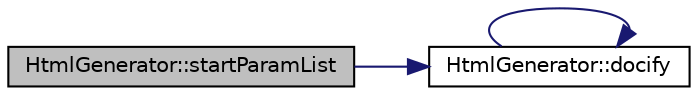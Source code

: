 digraph "HtmlGenerator::startParamList"
{
 // LATEX_PDF_SIZE
  edge [fontname="Helvetica",fontsize="10",labelfontname="Helvetica",labelfontsize="10"];
  node [fontname="Helvetica",fontsize="10",shape=record];
  rankdir="LR";
  Node1 [label="HtmlGenerator::startParamList",height=0.2,width=0.4,color="black", fillcolor="grey75", style="filled", fontcolor="black",tooltip=" "];
  Node1 -> Node2 [color="midnightblue",fontsize="10",style="solid"];
  Node2 [label="HtmlGenerator::docify",height=0.2,width=0.4,color="black", fillcolor="white", style="filled",URL="$classHtmlGenerator.html#a9b3402c446387b2fba24bcc14cf82645",tooltip=" "];
  Node2 -> Node2 [color="midnightblue",fontsize="10",style="solid"];
}
